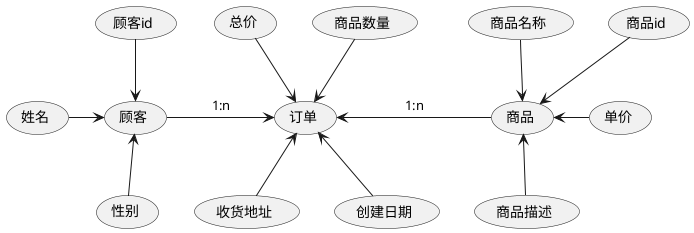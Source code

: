 @startuml

usecase 顾客 as c
usecase 订单 as o
usecase 商品 as g

c -right-> o : 1:n
g -left-> o : 1:n

(顾客id) --> c
(姓名) -> c
(性别) -up-> c

(创建日期) -up-> o
(收货地址) -up-> o
(商品数量) --> o
(总价) --> o

(商品id) --> g
(商品名称) --> g
(单价) -left-> g
(商品描述) -up-> g

@enduml
